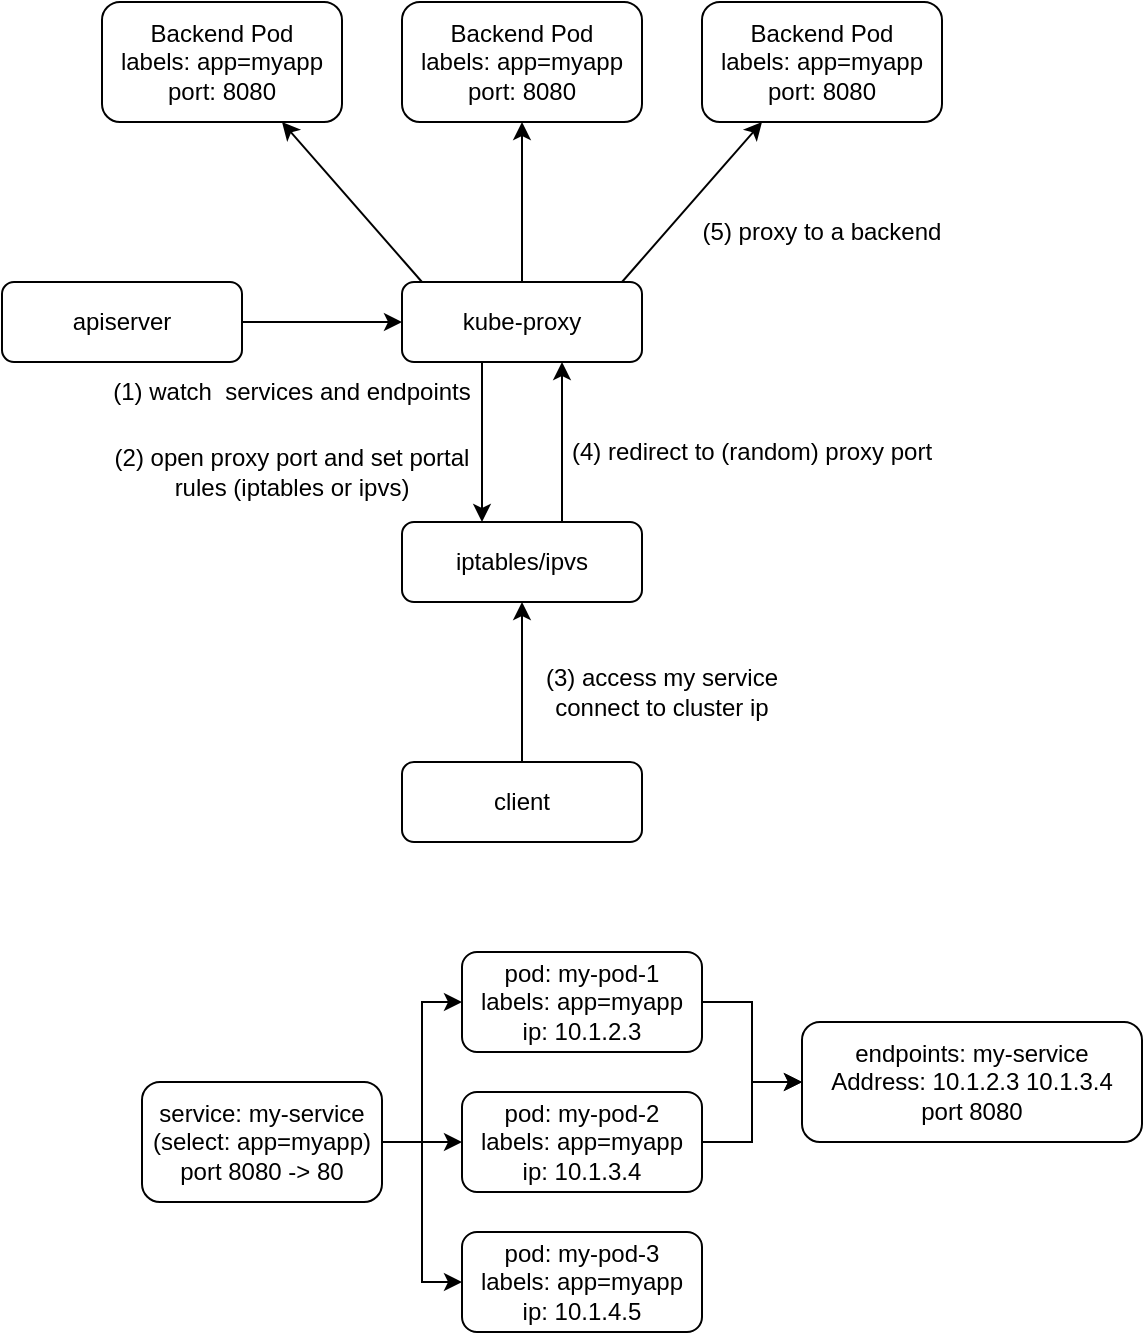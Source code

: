 <mxfile version="21.6.6" type="github">
  <diagram id="C5RBs43oDa-KdzZeNtuy" name="Page-1">
    <mxGraphModel dx="1481" dy="821" grid="1" gridSize="10" guides="1" tooltips="1" connect="1" arrows="1" fold="1" page="1" pageScale="1" pageWidth="827" pageHeight="1169" math="0" shadow="0">
      <root>
        <mxCell id="WIyWlLk6GJQsqaUBKTNV-0" />
        <mxCell id="WIyWlLk6GJQsqaUBKTNV-1" parent="WIyWlLk6GJQsqaUBKTNV-0" />
        <mxCell id="v1Ew5sEN9AF9nVpZrV5F-2" value="" style="edgeStyle=orthogonalEdgeStyle;rounded=0;orthogonalLoop=1;jettySize=auto;html=1;" edge="1" parent="WIyWlLk6GJQsqaUBKTNV-1" source="v1Ew5sEN9AF9nVpZrV5F-0" target="v1Ew5sEN9AF9nVpZrV5F-1">
          <mxGeometry relative="1" as="geometry">
            <Array as="points">
              <mxPoint x="290" y="460" />
              <mxPoint x="290" y="460" />
            </Array>
          </mxGeometry>
        </mxCell>
        <mxCell id="v1Ew5sEN9AF9nVpZrV5F-20" value="" style="edgeStyle=orthogonalEdgeStyle;rounded=0;orthogonalLoop=1;jettySize=auto;html=1;" edge="1" parent="WIyWlLk6GJQsqaUBKTNV-1" source="v1Ew5sEN9AF9nVpZrV5F-0" target="v1Ew5sEN9AF9nVpZrV5F-15">
          <mxGeometry relative="1" as="geometry" />
        </mxCell>
        <mxCell id="v1Ew5sEN9AF9nVpZrV5F-0" value="kube-proxy" style="rounded=1;whiteSpace=wrap;html=1;" vertex="1" parent="WIyWlLk6GJQsqaUBKTNV-1">
          <mxGeometry x="250" y="380" width="120" height="40" as="geometry" />
        </mxCell>
        <mxCell id="v1Ew5sEN9AF9nVpZrV5F-3" style="edgeStyle=orthogonalEdgeStyle;rounded=0;orthogonalLoop=1;jettySize=auto;html=1;" edge="1" parent="WIyWlLk6GJQsqaUBKTNV-1" source="v1Ew5sEN9AF9nVpZrV5F-1">
          <mxGeometry relative="1" as="geometry">
            <mxPoint x="330" y="420" as="targetPoint" />
            <Array as="points">
              <mxPoint x="330" y="420" />
            </Array>
          </mxGeometry>
        </mxCell>
        <mxCell id="v1Ew5sEN9AF9nVpZrV5F-1" value="iptables/ipvs" style="rounded=1;whiteSpace=wrap;html=1;" vertex="1" parent="WIyWlLk6GJQsqaUBKTNV-1">
          <mxGeometry x="250" y="500" width="120" height="40" as="geometry" />
        </mxCell>
        <mxCell id="v1Ew5sEN9AF9nVpZrV5F-7" value="" style="edgeStyle=orthogonalEdgeStyle;rounded=0;orthogonalLoop=1;jettySize=auto;html=1;" edge="1" parent="WIyWlLk6GJQsqaUBKTNV-1" source="v1Ew5sEN9AF9nVpZrV5F-5" target="v1Ew5sEN9AF9nVpZrV5F-1">
          <mxGeometry relative="1" as="geometry" />
        </mxCell>
        <mxCell id="v1Ew5sEN9AF9nVpZrV5F-5" value="client" style="rounded=1;whiteSpace=wrap;html=1;" vertex="1" parent="WIyWlLk6GJQsqaUBKTNV-1">
          <mxGeometry x="250" y="620" width="120" height="40" as="geometry" />
        </mxCell>
        <mxCell id="v1Ew5sEN9AF9nVpZrV5F-12" value="" style="edgeStyle=orthogonalEdgeStyle;rounded=0;orthogonalLoop=1;jettySize=auto;html=1;" edge="1" parent="WIyWlLk6GJQsqaUBKTNV-1" source="v1Ew5sEN9AF9nVpZrV5F-9" target="v1Ew5sEN9AF9nVpZrV5F-0">
          <mxGeometry relative="1" as="geometry" />
        </mxCell>
        <mxCell id="v1Ew5sEN9AF9nVpZrV5F-9" value="apiserver" style="rounded=1;whiteSpace=wrap;html=1;" vertex="1" parent="WIyWlLk6GJQsqaUBKTNV-1">
          <mxGeometry x="50" y="380" width="120" height="40" as="geometry" />
        </mxCell>
        <mxCell id="v1Ew5sEN9AF9nVpZrV5F-13" value="Backend Pod&lt;br&gt;labels: app=myapp&lt;br&gt;port: 8080" style="whiteSpace=wrap;html=1;rounded=1;" vertex="1" parent="WIyWlLk6GJQsqaUBKTNV-1">
          <mxGeometry x="100" y="240" width="120" height="60" as="geometry" />
        </mxCell>
        <mxCell id="v1Ew5sEN9AF9nVpZrV5F-15" value="Backend Pod&lt;br&gt;labels: app=myapp&lt;br&gt;port: 8080" style="whiteSpace=wrap;html=1;rounded=1;" vertex="1" parent="WIyWlLk6GJQsqaUBKTNV-1">
          <mxGeometry x="250" y="240" width="120" height="60" as="geometry" />
        </mxCell>
        <mxCell id="v1Ew5sEN9AF9nVpZrV5F-16" value="Backend Pod&lt;br&gt;labels: app=myapp&lt;br&gt;port: 8080" style="whiteSpace=wrap;html=1;rounded=1;" vertex="1" parent="WIyWlLk6GJQsqaUBKTNV-1">
          <mxGeometry x="400" y="240" width="120" height="60" as="geometry" />
        </mxCell>
        <mxCell id="v1Ew5sEN9AF9nVpZrV5F-18" value="" style="endArrow=classic;html=1;rounded=0;entryX=0.75;entryY=1;entryDx=0;entryDy=0;" edge="1" parent="WIyWlLk6GJQsqaUBKTNV-1" target="v1Ew5sEN9AF9nVpZrV5F-13">
          <mxGeometry width="50" height="50" relative="1" as="geometry">
            <mxPoint x="260" y="380" as="sourcePoint" />
            <mxPoint x="310" y="330" as="targetPoint" />
          </mxGeometry>
        </mxCell>
        <mxCell id="v1Ew5sEN9AF9nVpZrV5F-19" value="" style="endArrow=classic;html=1;rounded=0;entryX=0.25;entryY=1;entryDx=0;entryDy=0;" edge="1" parent="WIyWlLk6GJQsqaUBKTNV-1" target="v1Ew5sEN9AF9nVpZrV5F-16">
          <mxGeometry width="50" height="50" relative="1" as="geometry">
            <mxPoint x="360" y="380" as="sourcePoint" />
            <mxPoint x="290" y="300" as="targetPoint" />
          </mxGeometry>
        </mxCell>
        <mxCell id="v1Ew5sEN9AF9nVpZrV5F-21" value="(1) watch&amp;nbsp; services and endpoints" style="text;html=1;strokeColor=none;fillColor=none;align=center;verticalAlign=middle;whiteSpace=wrap;rounded=0;" vertex="1" parent="WIyWlLk6GJQsqaUBKTNV-1">
          <mxGeometry x="100" y="420" width="190" height="30" as="geometry" />
        </mxCell>
        <mxCell id="v1Ew5sEN9AF9nVpZrV5F-22" value="(2) open proxy port and set portal rules (iptables or ipvs)" style="text;html=1;strokeColor=none;fillColor=none;align=center;verticalAlign=middle;whiteSpace=wrap;rounded=0;" vertex="1" parent="WIyWlLk6GJQsqaUBKTNV-1">
          <mxGeometry x="100" y="460" width="190" height="30" as="geometry" />
        </mxCell>
        <mxCell id="v1Ew5sEN9AF9nVpZrV5F-24" value="(3) access my service&lt;br&gt;connect to cluster ip" style="text;html=1;strokeColor=none;fillColor=none;align=center;verticalAlign=middle;whiteSpace=wrap;rounded=0;" vertex="1" parent="WIyWlLk6GJQsqaUBKTNV-1">
          <mxGeometry x="310" y="570" width="140" height="30" as="geometry" />
        </mxCell>
        <mxCell id="v1Ew5sEN9AF9nVpZrV5F-25" value="(4) redirect to (random) proxy port" style="text;html=1;strokeColor=none;fillColor=none;align=center;verticalAlign=middle;whiteSpace=wrap;rounded=0;" vertex="1" parent="WIyWlLk6GJQsqaUBKTNV-1">
          <mxGeometry x="330" y="450" width="190" height="30" as="geometry" />
        </mxCell>
        <mxCell id="v1Ew5sEN9AF9nVpZrV5F-26" value="(5) proxy to a backend" style="text;html=1;strokeColor=none;fillColor=none;align=center;verticalAlign=middle;whiteSpace=wrap;rounded=0;" vertex="1" parent="WIyWlLk6GJQsqaUBKTNV-1">
          <mxGeometry x="390" y="340" width="140" height="30" as="geometry" />
        </mxCell>
        <mxCell id="v1Ew5sEN9AF9nVpZrV5F-33" value="" style="edgeStyle=orthogonalEdgeStyle;rounded=0;orthogonalLoop=1;jettySize=auto;html=1;" edge="1" parent="WIyWlLk6GJQsqaUBKTNV-1" source="v1Ew5sEN9AF9nVpZrV5F-27" target="v1Ew5sEN9AF9nVpZrV5F-29">
          <mxGeometry relative="1" as="geometry" />
        </mxCell>
        <mxCell id="v1Ew5sEN9AF9nVpZrV5F-34" style="edgeStyle=orthogonalEdgeStyle;rounded=0;orthogonalLoop=1;jettySize=auto;html=1;entryX=0;entryY=0.5;entryDx=0;entryDy=0;" edge="1" parent="WIyWlLk6GJQsqaUBKTNV-1" source="v1Ew5sEN9AF9nVpZrV5F-27" target="v1Ew5sEN9AF9nVpZrV5F-28">
          <mxGeometry relative="1" as="geometry">
            <Array as="points">
              <mxPoint x="260" y="810" />
              <mxPoint x="260" y="740" />
            </Array>
          </mxGeometry>
        </mxCell>
        <mxCell id="v1Ew5sEN9AF9nVpZrV5F-35" style="edgeStyle=orthogonalEdgeStyle;rounded=0;orthogonalLoop=1;jettySize=auto;html=1;entryX=0;entryY=0.5;entryDx=0;entryDy=0;" edge="1" parent="WIyWlLk6GJQsqaUBKTNV-1" source="v1Ew5sEN9AF9nVpZrV5F-27" target="v1Ew5sEN9AF9nVpZrV5F-30">
          <mxGeometry relative="1" as="geometry">
            <Array as="points">
              <mxPoint x="260" y="810" />
              <mxPoint x="260" y="880" />
            </Array>
          </mxGeometry>
        </mxCell>
        <mxCell id="v1Ew5sEN9AF9nVpZrV5F-27" value="service: my-service&lt;br&gt;(select: app=myapp)&lt;br&gt;port 8080 -&amp;gt; 80" style="rounded=1;whiteSpace=wrap;html=1;" vertex="1" parent="WIyWlLk6GJQsqaUBKTNV-1">
          <mxGeometry x="120" y="780" width="120" height="60" as="geometry" />
        </mxCell>
        <mxCell id="v1Ew5sEN9AF9nVpZrV5F-37" value="" style="edgeStyle=orthogonalEdgeStyle;rounded=0;orthogonalLoop=1;jettySize=auto;html=1;" edge="1" parent="WIyWlLk6GJQsqaUBKTNV-1" source="v1Ew5sEN9AF9nVpZrV5F-28" target="v1Ew5sEN9AF9nVpZrV5F-36">
          <mxGeometry relative="1" as="geometry" />
        </mxCell>
        <mxCell id="v1Ew5sEN9AF9nVpZrV5F-28" value="pod: my-pod-1&lt;br&gt;labels: app=myapp&lt;br&gt;ip: 10.1.2.3" style="rounded=1;whiteSpace=wrap;html=1;" vertex="1" parent="WIyWlLk6GJQsqaUBKTNV-1">
          <mxGeometry x="280" y="715" width="120" height="50" as="geometry" />
        </mxCell>
        <mxCell id="v1Ew5sEN9AF9nVpZrV5F-38" value="" style="edgeStyle=orthogonalEdgeStyle;rounded=0;orthogonalLoop=1;jettySize=auto;html=1;" edge="1" parent="WIyWlLk6GJQsqaUBKTNV-1" source="v1Ew5sEN9AF9nVpZrV5F-29" target="v1Ew5sEN9AF9nVpZrV5F-36">
          <mxGeometry relative="1" as="geometry" />
        </mxCell>
        <mxCell id="v1Ew5sEN9AF9nVpZrV5F-29" value="pod: my-pod-2&lt;br&gt;labels: app=myapp&lt;br&gt;ip: 10.1.3.4" style="rounded=1;whiteSpace=wrap;html=1;" vertex="1" parent="WIyWlLk6GJQsqaUBKTNV-1">
          <mxGeometry x="280" y="785" width="120" height="50" as="geometry" />
        </mxCell>
        <mxCell id="v1Ew5sEN9AF9nVpZrV5F-30" value="pod: my-pod-3&lt;br&gt;labels: app=myapp&lt;br&gt;ip: 10.1.4.5" style="rounded=1;whiteSpace=wrap;html=1;" vertex="1" parent="WIyWlLk6GJQsqaUBKTNV-1">
          <mxGeometry x="280" y="855" width="120" height="50" as="geometry" />
        </mxCell>
        <mxCell id="v1Ew5sEN9AF9nVpZrV5F-36" value="endpoints: my-service&lt;br&gt;Address: 10.1.2.3 10.1.3.4&lt;br&gt;port 8080" style="rounded=1;whiteSpace=wrap;html=1;" vertex="1" parent="WIyWlLk6GJQsqaUBKTNV-1">
          <mxGeometry x="450" y="750" width="170" height="60" as="geometry" />
        </mxCell>
      </root>
    </mxGraphModel>
  </diagram>
</mxfile>
